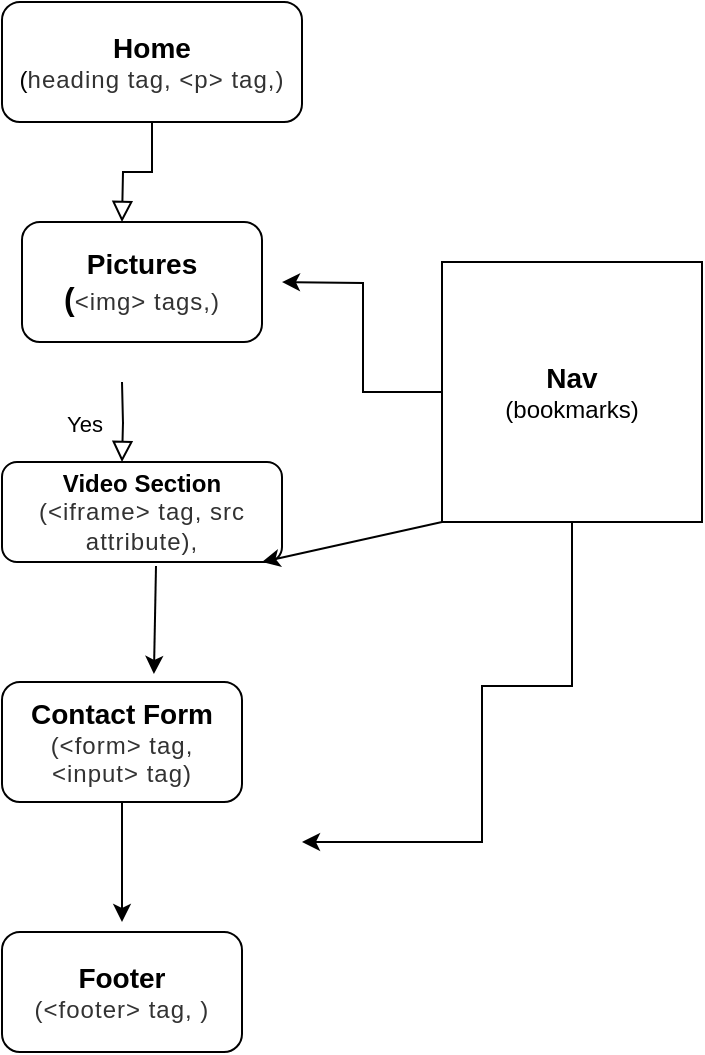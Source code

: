 <mxfile version="13.1.14" type="device"><diagram id="C5RBs43oDa-KdzZeNtuy" name="Page-1"><mxGraphModel dx="868" dy="482" grid="1" gridSize="10" guides="1" tooltips="1" connect="1" arrows="1" fold="1" page="1" pageScale="1" pageWidth="827" pageHeight="1169" math="0" shadow="0"><root><mxCell id="WIyWlLk6GJQsqaUBKTNV-0"/><mxCell id="WIyWlLk6GJQsqaUBKTNV-1" parent="WIyWlLk6GJQsqaUBKTNV-0"/><mxCell id="WIyWlLk6GJQsqaUBKTNV-2" value="" style="rounded=0;html=1;jettySize=auto;orthogonalLoop=1;fontSize=11;endArrow=block;endFill=0;endSize=8;strokeWidth=1;shadow=0;labelBackgroundColor=none;edgeStyle=orthogonalEdgeStyle;" parent="WIyWlLk6GJQsqaUBKTNV-1" source="WIyWlLk6GJQsqaUBKTNV-3" edge="1"><mxGeometry relative="1" as="geometry"><mxPoint x="220" y="170" as="targetPoint"/></mxGeometry></mxCell><mxCell id="WIyWlLk6GJQsqaUBKTNV-3" value="&lt;font&gt;&lt;b&gt;&lt;font style=&quot;font-size: 14px&quot;&gt;Home&lt;br&gt;&lt;/font&gt;&lt;/b&gt;(&lt;span style=&quot;font-size: 12px ; color: rgb(50 , 50 , 50) ; font-family: &amp;#34;sintony&amp;#34; , sans-serif ; letter-spacing: 0.5px ; text-align: left ; background-color: rgb(255 , 255 , 255)&quot;&gt;heading tag, &amp;lt;p&amp;gt; tag,)&lt;/span&gt;&lt;/font&gt;" style="rounded=1;whiteSpace=wrap;html=1;fontSize=12;glass=0;strokeWidth=1;shadow=0;" parent="WIyWlLk6GJQsqaUBKTNV-1" vertex="1"><mxGeometry x="160" y="60" width="150" height="60" as="geometry"/></mxCell><mxCell id="WIyWlLk6GJQsqaUBKTNV-4" value="Yes" style="rounded=0;html=1;jettySize=auto;orthogonalLoop=1;fontSize=11;endArrow=block;endFill=0;endSize=8;strokeWidth=1;shadow=0;labelBackgroundColor=none;edgeStyle=orthogonalEdgeStyle;" parent="WIyWlLk6GJQsqaUBKTNV-1" edge="1"><mxGeometry y="20" relative="1" as="geometry"><mxPoint as="offset"/><mxPoint x="220" y="250" as="sourcePoint"/><mxPoint x="220" y="290" as="targetPoint"/></mxGeometry></mxCell><mxCell id="WIyWlLk6GJQsqaUBKTNV-11" value="&lt;b&gt;Video Section&lt;br&gt;&lt;/b&gt;&lt;span style=&quot;color: rgb(50 , 50 , 50) ; font-family: &amp;#34;sintony&amp;#34; , sans-serif ; letter-spacing: 0.5px ; text-align: left ; background-color: rgb(255 , 255 , 255)&quot;&gt;&lt;font style=&quot;font-size: 12px&quot;&gt;(&amp;lt;iframe&amp;gt; tag, src attribute),&lt;/font&gt;&lt;/span&gt;" style="rounded=1;whiteSpace=wrap;html=1;fontSize=12;glass=0;strokeWidth=1;shadow=0;" parent="WIyWlLk6GJQsqaUBKTNV-1" vertex="1"><mxGeometry x="160" y="290" width="140" height="50" as="geometry"/></mxCell><mxCell id="aIsD6Ldh7QWCEKGlgZFn-0" value="&lt;b&gt;&lt;font style=&quot;font-size: 14px&quot;&gt;Contact Form&lt;br&gt;&lt;/font&gt;&lt;/b&gt;&lt;span style=&quot;color: rgb(50 , 50 , 50) ; font-family: &amp;#34;sintony&amp;#34; , sans-serif ; letter-spacing: 0.5px ; text-align: left ; background-color: rgb(255 , 255 , 255)&quot;&gt;&lt;font style=&quot;font-size: 12px&quot;&gt;(&amp;lt;form&amp;gt; tag, &amp;lt;input&amp;gt; tag)&lt;/font&gt;&lt;/span&gt;" style="rounded=1;whiteSpace=wrap;html=1;" vertex="1" parent="WIyWlLk6GJQsqaUBKTNV-1"><mxGeometry x="160" y="400" width="120" height="60" as="geometry"/></mxCell><mxCell id="aIsD6Ldh7QWCEKGlgZFn-1" value="&lt;b&gt;&lt;font style=&quot;font-size: 14px&quot;&gt;Pictures&lt;br&gt;&lt;/font&gt;&lt;/b&gt;&lt;font&gt;&lt;b&gt;&lt;font size=&quot;3&quot;&gt;(&lt;/font&gt;&lt;/b&gt;&lt;span style=&quot;font-size: 12px ; color: rgb(50 , 50 , 50) ; font-family: &amp;#34;sintony&amp;#34; , sans-serif ; letter-spacing: 0.5px ; text-align: left ; background-color: rgb(255 , 255 , 255)&quot;&gt;&amp;lt;img&amp;gt; tags,)&lt;/span&gt;&lt;/font&gt;" style="rounded=1;whiteSpace=wrap;html=1;" vertex="1" parent="WIyWlLk6GJQsqaUBKTNV-1"><mxGeometry x="170" y="170" width="120" height="60" as="geometry"/></mxCell><mxCell id="aIsD6Ldh7QWCEKGlgZFn-2" value="&lt;b&gt;&lt;font style=&quot;font-size: 14px&quot;&gt;Footer&lt;/font&gt;&lt;/b&gt;&lt;br&gt;&lt;span style=&quot;color: rgb(50 , 50 , 50) ; font-family: &amp;#34;sintony&amp;#34; , sans-serif ; letter-spacing: 0.5px ; text-align: left ; background-color: rgb(255 , 255 , 255)&quot;&gt;&lt;font style=&quot;font-size: 12px&quot;&gt;(&amp;lt;footer&amp;gt; tag, )&lt;/font&gt;&lt;/span&gt;" style="rounded=1;whiteSpace=wrap;html=1;" vertex="1" parent="WIyWlLk6GJQsqaUBKTNV-1"><mxGeometry x="160" y="525" width="120" height="60" as="geometry"/></mxCell><mxCell id="aIsD6Ldh7QWCEKGlgZFn-3" value="" style="endArrow=classic;html=1;" edge="1" parent="WIyWlLk6GJQsqaUBKTNV-1"><mxGeometry width="50" height="50" relative="1" as="geometry"><mxPoint x="220" y="460" as="sourcePoint"/><mxPoint x="220" y="520" as="targetPoint"/><Array as="points"/></mxGeometry></mxCell><mxCell id="aIsD6Ldh7QWCEKGlgZFn-8" value="" style="edgeStyle=orthogonalEdgeStyle;rounded=0;orthogonalLoop=1;jettySize=auto;html=1;" edge="1" parent="WIyWlLk6GJQsqaUBKTNV-1" source="aIsD6Ldh7QWCEKGlgZFn-5"><mxGeometry relative="1" as="geometry"><mxPoint x="300" y="200" as="targetPoint"/></mxGeometry></mxCell><mxCell id="aIsD6Ldh7QWCEKGlgZFn-10" value="" style="edgeStyle=orthogonalEdgeStyle;rounded=0;orthogonalLoop=1;jettySize=auto;html=1;" edge="1" parent="WIyWlLk6GJQsqaUBKTNV-1" source="aIsD6Ldh7QWCEKGlgZFn-5"><mxGeometry relative="1" as="geometry"><mxPoint x="310" y="480" as="targetPoint"/><Array as="points"><mxPoint x="445" y="402"/><mxPoint x="400" y="402"/></Array></mxGeometry></mxCell><mxCell id="aIsD6Ldh7QWCEKGlgZFn-5" value="&lt;b&gt;&lt;font style=&quot;font-size: 14px&quot;&gt;Nav&lt;br&gt;&lt;/font&gt;&lt;/b&gt;(bookmarks)" style="whiteSpace=wrap;html=1;aspect=fixed;" vertex="1" parent="WIyWlLk6GJQsqaUBKTNV-1"><mxGeometry x="380" y="190" width="130" height="130" as="geometry"/></mxCell><mxCell id="aIsD6Ldh7QWCEKGlgZFn-11" value="" style="endArrow=classic;html=1;exitX=0;exitY=1;exitDx=0;exitDy=0;" edge="1" parent="WIyWlLk6GJQsqaUBKTNV-1" source="aIsD6Ldh7QWCEKGlgZFn-5"><mxGeometry width="50" height="50" relative="1" as="geometry"><mxPoint x="390" y="340" as="sourcePoint"/><mxPoint x="290" y="340" as="targetPoint"/></mxGeometry></mxCell><mxCell id="aIsD6Ldh7QWCEKGlgZFn-13" value="" style="endArrow=classic;html=1;exitX=0.55;exitY=1.04;exitDx=0;exitDy=0;exitPerimeter=0;entryX=0.633;entryY=-0.067;entryDx=0;entryDy=0;entryPerimeter=0;" edge="1" parent="WIyWlLk6GJQsqaUBKTNV-1" source="WIyWlLk6GJQsqaUBKTNV-11" target="aIsD6Ldh7QWCEKGlgZFn-0"><mxGeometry width="50" height="50" relative="1" as="geometry"><mxPoint x="390" y="450" as="sourcePoint"/><mxPoint x="300" y="440" as="targetPoint"/></mxGeometry></mxCell></root></mxGraphModel></diagram></mxfile>